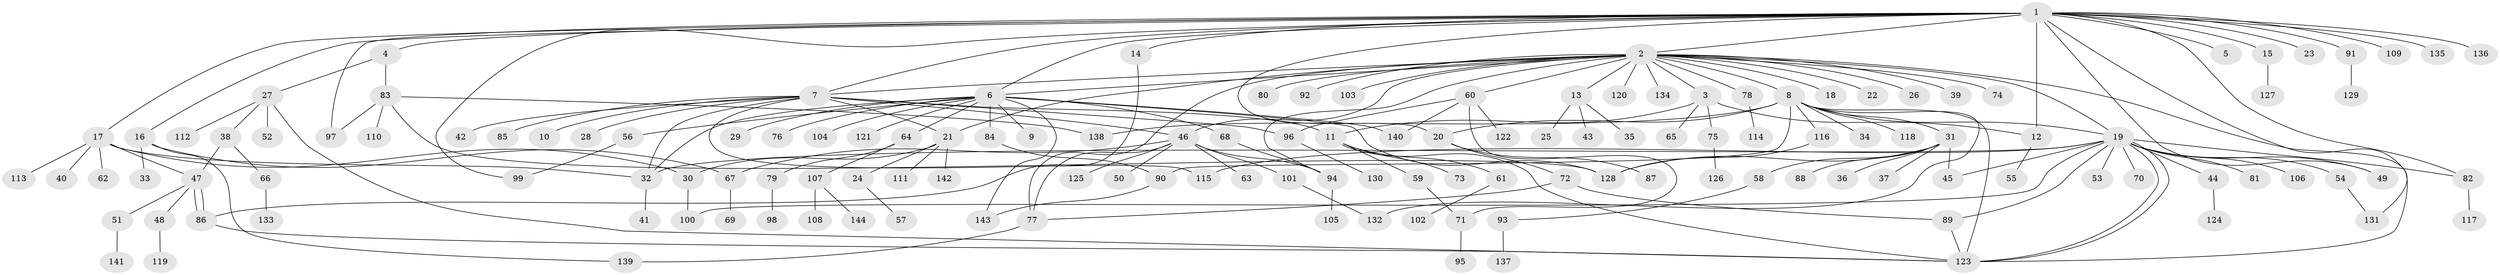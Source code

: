 // coarse degree distribution, {3: 0.09195402298850575, 20: 0.011494252873563218, 1: 0.4827586206896552, 6: 0.022988505747126436, 2: 0.1839080459770115, 4: 0.08045977011494253, 14: 0.011494252873563218, 5: 0.04597701149425287, 10: 0.011494252873563218, 8: 0.011494252873563218, 12: 0.011494252873563218, 9: 0.011494252873563218, 22: 0.011494252873563218, 7: 0.011494252873563218}
// Generated by graph-tools (version 1.1) at 2025/36/03/04/25 23:36:45]
// undirected, 144 vertices, 190 edges
graph export_dot {
  node [color=gray90,style=filled];
  1;
  2;
  3;
  4;
  5;
  6;
  7;
  8;
  9;
  10;
  11;
  12;
  13;
  14;
  15;
  16;
  17;
  18;
  19;
  20;
  21;
  22;
  23;
  24;
  25;
  26;
  27;
  28;
  29;
  30;
  31;
  32;
  33;
  34;
  35;
  36;
  37;
  38;
  39;
  40;
  41;
  42;
  43;
  44;
  45;
  46;
  47;
  48;
  49;
  50;
  51;
  52;
  53;
  54;
  55;
  56;
  57;
  58;
  59;
  60;
  61;
  62;
  63;
  64;
  65;
  66;
  67;
  68;
  69;
  70;
  71;
  72;
  73;
  74;
  75;
  76;
  77;
  78;
  79;
  80;
  81;
  82;
  83;
  84;
  85;
  86;
  87;
  88;
  89;
  90;
  91;
  92;
  93;
  94;
  95;
  96;
  97;
  98;
  99;
  100;
  101;
  102;
  103;
  104;
  105;
  106;
  107;
  108;
  109;
  110;
  111;
  112;
  113;
  114;
  115;
  116;
  117;
  118;
  119;
  120;
  121;
  122;
  123;
  124;
  125;
  126;
  127;
  128;
  129;
  130;
  131;
  132;
  133;
  134;
  135;
  136;
  137;
  138;
  139;
  140;
  141;
  142;
  143;
  144;
  1 -- 2;
  1 -- 4;
  1 -- 5;
  1 -- 6;
  1 -- 7;
  1 -- 12;
  1 -- 14;
  1 -- 15;
  1 -- 16;
  1 -- 17;
  1 -- 20;
  1 -- 23;
  1 -- 49;
  1 -- 82;
  1 -- 91;
  1 -- 97;
  1 -- 99;
  1 -- 109;
  1 -- 131;
  1 -- 135;
  1 -- 136;
  2 -- 3;
  2 -- 6;
  2 -- 7;
  2 -- 8;
  2 -- 13;
  2 -- 18;
  2 -- 19;
  2 -- 21;
  2 -- 22;
  2 -- 26;
  2 -- 39;
  2 -- 46;
  2 -- 60;
  2 -- 74;
  2 -- 77;
  2 -- 78;
  2 -- 80;
  2 -- 92;
  2 -- 94;
  2 -- 103;
  2 -- 120;
  2 -- 123;
  2 -- 134;
  3 -- 11;
  3 -- 12;
  3 -- 65;
  3 -- 75;
  4 -- 27;
  4 -- 83;
  6 -- 9;
  6 -- 29;
  6 -- 32;
  6 -- 56;
  6 -- 64;
  6 -- 68;
  6 -- 76;
  6 -- 84;
  6 -- 104;
  6 -- 121;
  6 -- 128;
  6 -- 140;
  6 -- 143;
  7 -- 10;
  7 -- 11;
  7 -- 21;
  7 -- 28;
  7 -- 32;
  7 -- 42;
  7 -- 46;
  7 -- 85;
  7 -- 96;
  7 -- 115;
  8 -- 19;
  8 -- 20;
  8 -- 31;
  8 -- 34;
  8 -- 90;
  8 -- 116;
  8 -- 118;
  8 -- 123;
  8 -- 132;
  8 -- 138;
  11 -- 59;
  11 -- 61;
  11 -- 73;
  11 -- 123;
  12 -- 55;
  13 -- 25;
  13 -- 35;
  13 -- 43;
  14 -- 86;
  15 -- 127;
  16 -- 33;
  16 -- 67;
  16 -- 139;
  17 -- 30;
  17 -- 32;
  17 -- 40;
  17 -- 47;
  17 -- 62;
  17 -- 113;
  19 -- 32;
  19 -- 44;
  19 -- 45;
  19 -- 49;
  19 -- 53;
  19 -- 54;
  19 -- 70;
  19 -- 81;
  19 -- 82;
  19 -- 89;
  19 -- 100;
  19 -- 106;
  19 -- 115;
  19 -- 123;
  19 -- 123;
  20 -- 72;
  20 -- 87;
  21 -- 24;
  21 -- 30;
  21 -- 111;
  21 -- 142;
  24 -- 57;
  27 -- 38;
  27 -- 52;
  27 -- 112;
  27 -- 123;
  30 -- 100;
  31 -- 36;
  31 -- 37;
  31 -- 45;
  31 -- 58;
  31 -- 88;
  31 -- 128;
  32 -- 41;
  38 -- 47;
  38 -- 66;
  44 -- 124;
  46 -- 50;
  46 -- 63;
  46 -- 67;
  46 -- 77;
  46 -- 94;
  46 -- 101;
  46 -- 125;
  47 -- 48;
  47 -- 51;
  47 -- 86;
  47 -- 86;
  48 -- 119;
  51 -- 141;
  54 -- 131;
  56 -- 99;
  58 -- 93;
  59 -- 71;
  60 -- 71;
  60 -- 96;
  60 -- 122;
  60 -- 140;
  61 -- 102;
  64 -- 79;
  64 -- 107;
  66 -- 133;
  67 -- 69;
  68 -- 94;
  71 -- 95;
  72 -- 77;
  72 -- 89;
  75 -- 126;
  77 -- 139;
  78 -- 114;
  79 -- 98;
  82 -- 117;
  83 -- 97;
  83 -- 110;
  83 -- 128;
  83 -- 138;
  84 -- 90;
  86 -- 123;
  89 -- 123;
  90 -- 143;
  91 -- 129;
  93 -- 137;
  94 -- 105;
  96 -- 130;
  101 -- 132;
  107 -- 108;
  107 -- 144;
  116 -- 128;
}
